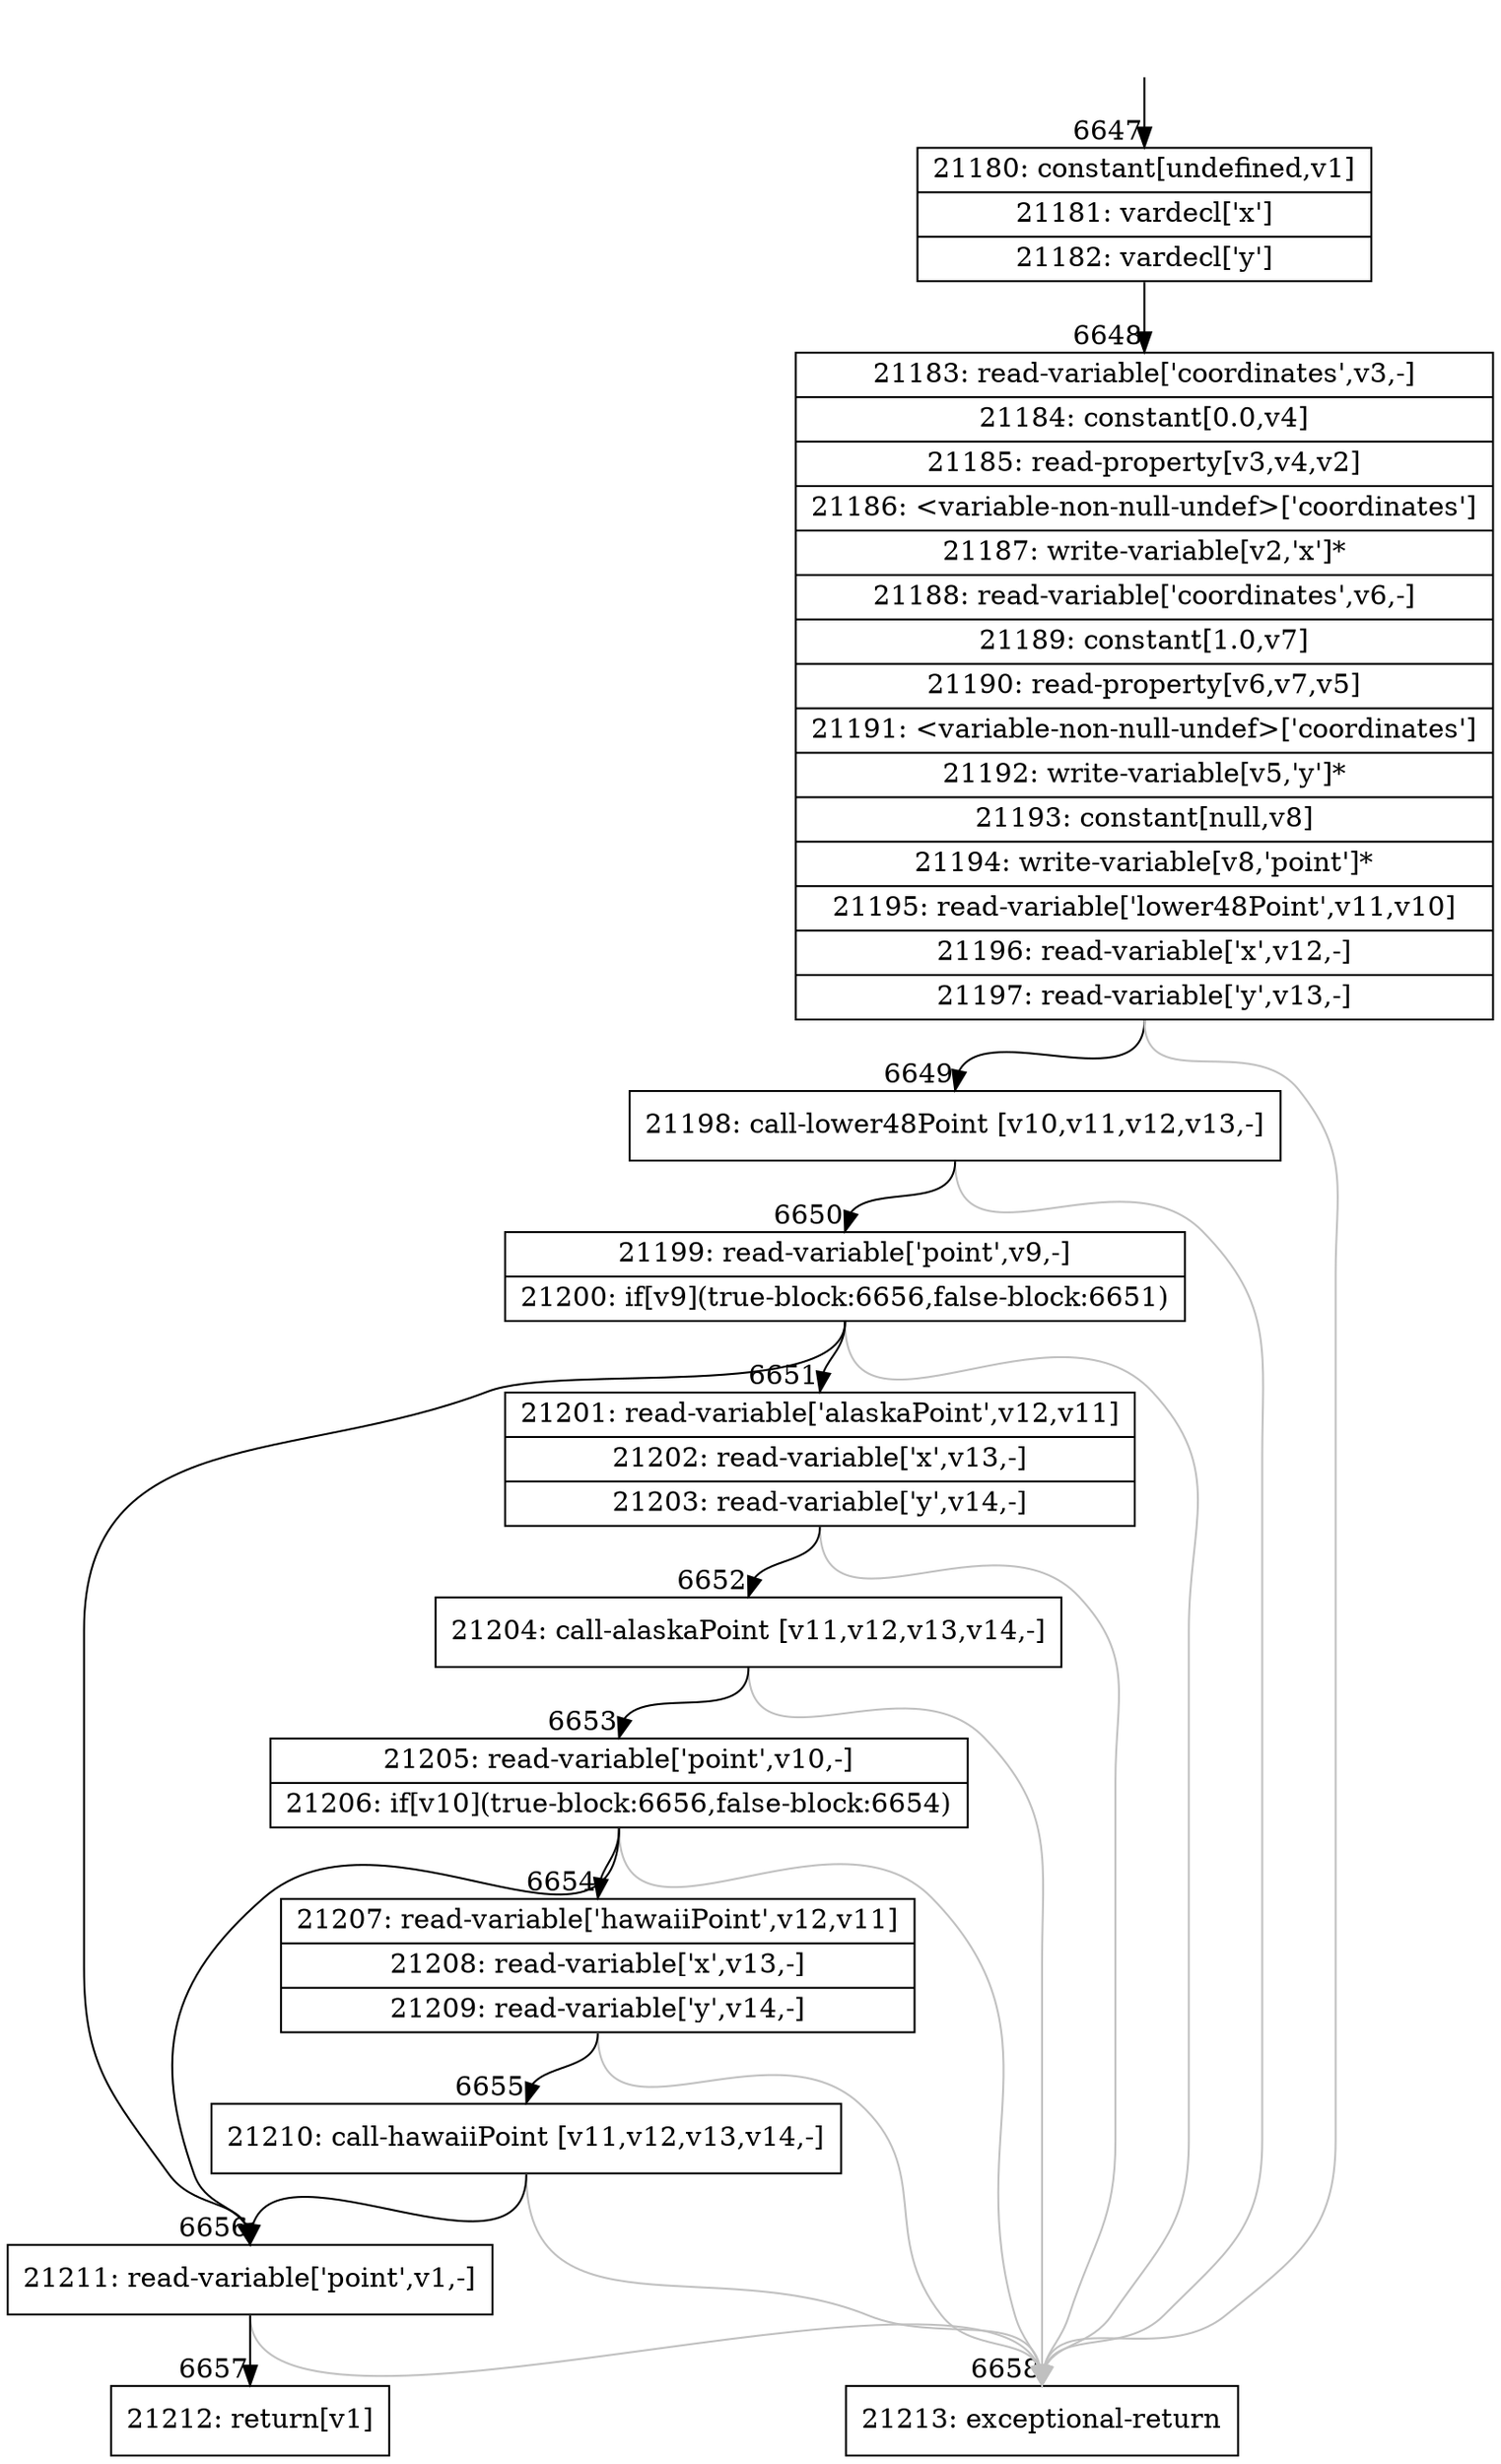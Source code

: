 digraph {
rankdir="TD"
BB_entry596[shape=none,label=""];
BB_entry596 -> BB6647 [tailport=s, headport=n, headlabel="    6647"]
BB6647 [shape=record label="{21180: constant[undefined,v1]|21181: vardecl['x']|21182: vardecl['y']}" ] 
BB6647 -> BB6648 [tailport=s, headport=n, headlabel="      6648"]
BB6648 [shape=record label="{21183: read-variable['coordinates',v3,-]|21184: constant[0.0,v4]|21185: read-property[v3,v4,v2]|21186: \<variable-non-null-undef\>['coordinates']|21187: write-variable[v2,'x']*|21188: read-variable['coordinates',v6,-]|21189: constant[1.0,v7]|21190: read-property[v6,v7,v5]|21191: \<variable-non-null-undef\>['coordinates']|21192: write-variable[v5,'y']*|21193: constant[null,v8]|21194: write-variable[v8,'point']*|21195: read-variable['lower48Point',v11,v10]|21196: read-variable['x',v12,-]|21197: read-variable['y',v13,-]}" ] 
BB6648 -> BB6649 [tailport=s, headport=n, headlabel="      6649"]
BB6648 -> BB6658 [tailport=s, headport=n, color=gray, headlabel="      6658"]
BB6649 [shape=record label="{21198: call-lower48Point [v10,v11,v12,v13,-]}" ] 
BB6649 -> BB6650 [tailport=s, headport=n, headlabel="      6650"]
BB6649 -> BB6658 [tailport=s, headport=n, color=gray]
BB6650 [shape=record label="{21199: read-variable['point',v9,-]|21200: if[v9](true-block:6656,false-block:6651)}" ] 
BB6650 -> BB6656 [tailport=s, headport=n, headlabel="      6656"]
BB6650 -> BB6651 [tailport=s, headport=n, headlabel="      6651"]
BB6650 -> BB6658 [tailport=s, headport=n, color=gray]
BB6651 [shape=record label="{21201: read-variable['alaskaPoint',v12,v11]|21202: read-variable['x',v13,-]|21203: read-variable['y',v14,-]}" ] 
BB6651 -> BB6652 [tailport=s, headport=n, headlabel="      6652"]
BB6651 -> BB6658 [tailport=s, headport=n, color=gray]
BB6652 [shape=record label="{21204: call-alaskaPoint [v11,v12,v13,v14,-]}" ] 
BB6652 -> BB6653 [tailport=s, headport=n, headlabel="      6653"]
BB6652 -> BB6658 [tailport=s, headport=n, color=gray]
BB6653 [shape=record label="{21205: read-variable['point',v10,-]|21206: if[v10](true-block:6656,false-block:6654)}" ] 
BB6653 -> BB6656 [tailport=s, headport=n]
BB6653 -> BB6654 [tailport=s, headport=n, headlabel="      6654"]
BB6653 -> BB6658 [tailport=s, headport=n, color=gray]
BB6654 [shape=record label="{21207: read-variable['hawaiiPoint',v12,v11]|21208: read-variable['x',v13,-]|21209: read-variable['y',v14,-]}" ] 
BB6654 -> BB6655 [tailport=s, headport=n, headlabel="      6655"]
BB6654 -> BB6658 [tailport=s, headport=n, color=gray]
BB6655 [shape=record label="{21210: call-hawaiiPoint [v11,v12,v13,v14,-]}" ] 
BB6655 -> BB6656 [tailport=s, headport=n]
BB6655 -> BB6658 [tailport=s, headport=n, color=gray]
BB6656 [shape=record label="{21211: read-variable['point',v1,-]}" ] 
BB6656 -> BB6657 [tailport=s, headport=n, headlabel="      6657"]
BB6656 -> BB6658 [tailport=s, headport=n, color=gray]
BB6657 [shape=record label="{21212: return[v1]}" ] 
BB6658 [shape=record label="{21213: exceptional-return}" ] 
//#$~ 3864
}

